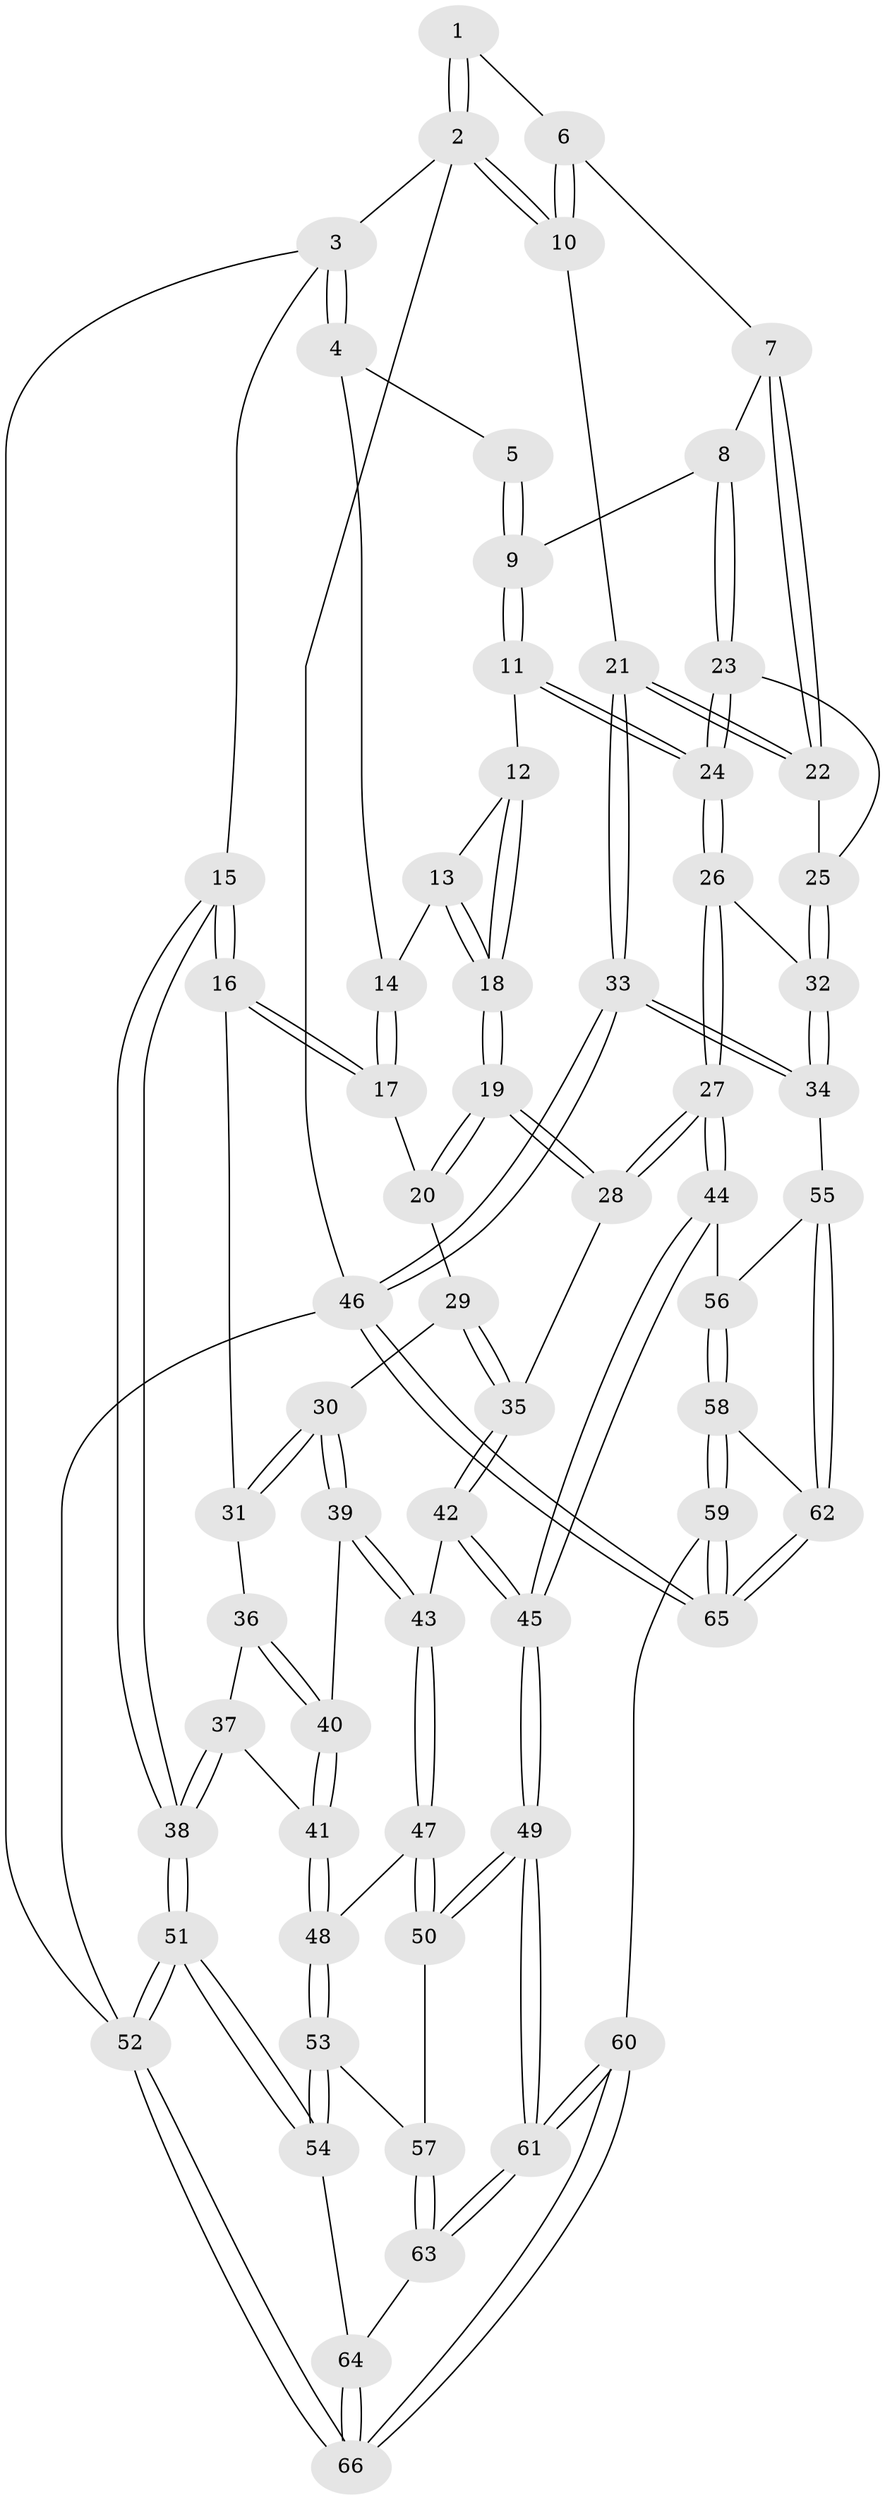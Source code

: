 // Generated by graph-tools (version 1.1) at 2025/03/03/09/25 03:03:15]
// undirected, 66 vertices, 162 edges
graph export_dot {
graph [start="1"]
  node [color=gray90,style=filled];
  1 [pos="+0.7230568936050343+0"];
  2 [pos="+1+0"];
  3 [pos="+0+0"];
  4 [pos="+0.36052221203849055+0"];
  5 [pos="+0.6665665496040925+0"];
  6 [pos="+0.8884138806043023+0.11731550175574276"];
  7 [pos="+0.8652005598606464+0.16375779577014493"];
  8 [pos="+0.7257580385266607+0.20671830647834763"];
  9 [pos="+0.6943409268145654+0.1874993037348125"];
  10 [pos="+1+0.00970665868168405"];
  11 [pos="+0.620655865919779+0.2299944070594234"];
  12 [pos="+0.552610655151699+0.23393070956128473"];
  13 [pos="+0.37771499561966765+0"];
  14 [pos="+0.35991938481654695+0"];
  15 [pos="+0+0.19534895738822325"];
  16 [pos="+0+0.22803411755964112"];
  17 [pos="+0.18856774901648143+0.23647258566044388"];
  18 [pos="+0.4268395483557377+0.32273676593933603"];
  19 [pos="+0.4178049196051638+0.33530139614241455"];
  20 [pos="+0.2352106850586123+0.29606967459154176"];
  21 [pos="+1+0.31435631762748995"];
  22 [pos="+0.9994027603567037+0.29648428556021583"];
  23 [pos="+0.8046807911447252+0.34884313529060634"];
  24 [pos="+0.6256730062207801+0.5028957159351513"];
  25 [pos="+0.8076558977012948+0.3497099844720326"];
  26 [pos="+0.6064947996146917+0.5357489912917968"];
  27 [pos="+0.5993167147992658+0.5437881019664051"];
  28 [pos="+0.45287688729110126+0.4267060404612786"];
  29 [pos="+0.22221548032118973+0.35762249339448615"];
  30 [pos="+0.17602602312467613+0.476174695830918"];
  31 [pos="+0.06108486151260151+0.4310082283234859"];
  32 [pos="+0.882587154267837+0.504683026356061"];
  33 [pos="+1+0.6045173131330217"];
  34 [pos="+1+0.6183432314785268"];
  35 [pos="+0.339559633820513+0.5083522015719257"];
  36 [pos="+0.03858851655595605+0.5065183833480738"];
  37 [pos="+0.011005755332031627+0.5259841195851872"];
  38 [pos="+0+0.5972759801650926"];
  39 [pos="+0.18081351739079737+0.5196475233288214"];
  40 [pos="+0.17541927062835413+0.5261157046532717"];
  41 [pos="+0.1401525733199534+0.5939066968960972"];
  42 [pos="+0.3092399922598549+0.5462168378500002"];
  43 [pos="+0.28359989812894226+0.5511802394391645"];
  44 [pos="+0.5995890410546302+0.5766028043129084"];
  45 [pos="+0.45032181497283247+0.6987028202924779"];
  46 [pos="+1+1"];
  47 [pos="+0.26510205549444965+0.6780504130040719"];
  48 [pos="+0.12723799834105706+0.6367842733736473"];
  49 [pos="+0.4027919540128137+0.7842223665076662"];
  50 [pos="+0.29469007465179936+0.7203505201342184"];
  51 [pos="+0+0.7301233285276527"];
  52 [pos="+0+1"];
  53 [pos="+0.06996494634555825+0.7006446572574591"];
  54 [pos="+0+0.7437050384196289"];
  55 [pos="+0.9556744172188154+0.6558147394291644"];
  56 [pos="+0.7041614933673784+0.6798847876830247"];
  57 [pos="+0.1481380902369615+0.7628277827893182"];
  58 [pos="+0.7014863552512793+0.8187565462326003"];
  59 [pos="+0.5138626763392851+1"];
  60 [pos="+0.45877258855310954+1"];
  61 [pos="+0.40210574113073144+0.8933300424121735"];
  62 [pos="+0.8700959715683093+0.8761204268161549"];
  63 [pos="+0.1784198999005871+0.83051289882978"];
  64 [pos="+0.10022759403064198+0.9284536061837915"];
  65 [pos="+1+1"];
  66 [pos="+0.18499723702660728+1"];
  1 -- 2;
  1 -- 2;
  1 -- 6;
  2 -- 3;
  2 -- 10;
  2 -- 10;
  2 -- 46;
  3 -- 4;
  3 -- 4;
  3 -- 15;
  3 -- 52;
  4 -- 5;
  4 -- 14;
  5 -- 9;
  5 -- 9;
  6 -- 7;
  6 -- 10;
  6 -- 10;
  7 -- 8;
  7 -- 22;
  7 -- 22;
  8 -- 9;
  8 -- 23;
  8 -- 23;
  9 -- 11;
  9 -- 11;
  10 -- 21;
  11 -- 12;
  11 -- 24;
  11 -- 24;
  12 -- 13;
  12 -- 18;
  12 -- 18;
  13 -- 14;
  13 -- 18;
  13 -- 18;
  14 -- 17;
  14 -- 17;
  15 -- 16;
  15 -- 16;
  15 -- 38;
  15 -- 38;
  16 -- 17;
  16 -- 17;
  16 -- 31;
  17 -- 20;
  18 -- 19;
  18 -- 19;
  19 -- 20;
  19 -- 20;
  19 -- 28;
  19 -- 28;
  20 -- 29;
  21 -- 22;
  21 -- 22;
  21 -- 33;
  21 -- 33;
  22 -- 25;
  23 -- 24;
  23 -- 24;
  23 -- 25;
  24 -- 26;
  24 -- 26;
  25 -- 32;
  25 -- 32;
  26 -- 27;
  26 -- 27;
  26 -- 32;
  27 -- 28;
  27 -- 28;
  27 -- 44;
  27 -- 44;
  28 -- 35;
  29 -- 30;
  29 -- 35;
  29 -- 35;
  30 -- 31;
  30 -- 31;
  30 -- 39;
  30 -- 39;
  31 -- 36;
  32 -- 34;
  32 -- 34;
  33 -- 34;
  33 -- 34;
  33 -- 46;
  33 -- 46;
  34 -- 55;
  35 -- 42;
  35 -- 42;
  36 -- 37;
  36 -- 40;
  36 -- 40;
  37 -- 38;
  37 -- 38;
  37 -- 41;
  38 -- 51;
  38 -- 51;
  39 -- 40;
  39 -- 43;
  39 -- 43;
  40 -- 41;
  40 -- 41;
  41 -- 48;
  41 -- 48;
  42 -- 43;
  42 -- 45;
  42 -- 45;
  43 -- 47;
  43 -- 47;
  44 -- 45;
  44 -- 45;
  44 -- 56;
  45 -- 49;
  45 -- 49;
  46 -- 65;
  46 -- 65;
  46 -- 52;
  47 -- 48;
  47 -- 50;
  47 -- 50;
  48 -- 53;
  48 -- 53;
  49 -- 50;
  49 -- 50;
  49 -- 61;
  49 -- 61;
  50 -- 57;
  51 -- 52;
  51 -- 52;
  51 -- 54;
  51 -- 54;
  52 -- 66;
  52 -- 66;
  53 -- 54;
  53 -- 54;
  53 -- 57;
  54 -- 64;
  55 -- 56;
  55 -- 62;
  55 -- 62;
  56 -- 58;
  56 -- 58;
  57 -- 63;
  57 -- 63;
  58 -- 59;
  58 -- 59;
  58 -- 62;
  59 -- 60;
  59 -- 65;
  59 -- 65;
  60 -- 61;
  60 -- 61;
  60 -- 66;
  60 -- 66;
  61 -- 63;
  61 -- 63;
  62 -- 65;
  62 -- 65;
  63 -- 64;
  64 -- 66;
  64 -- 66;
}
